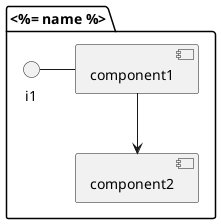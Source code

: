 @startuml

package "<%= name %>" {
component component1
component component2
interface i1

}
i1 - component1
component1 --> component2
@enduml
